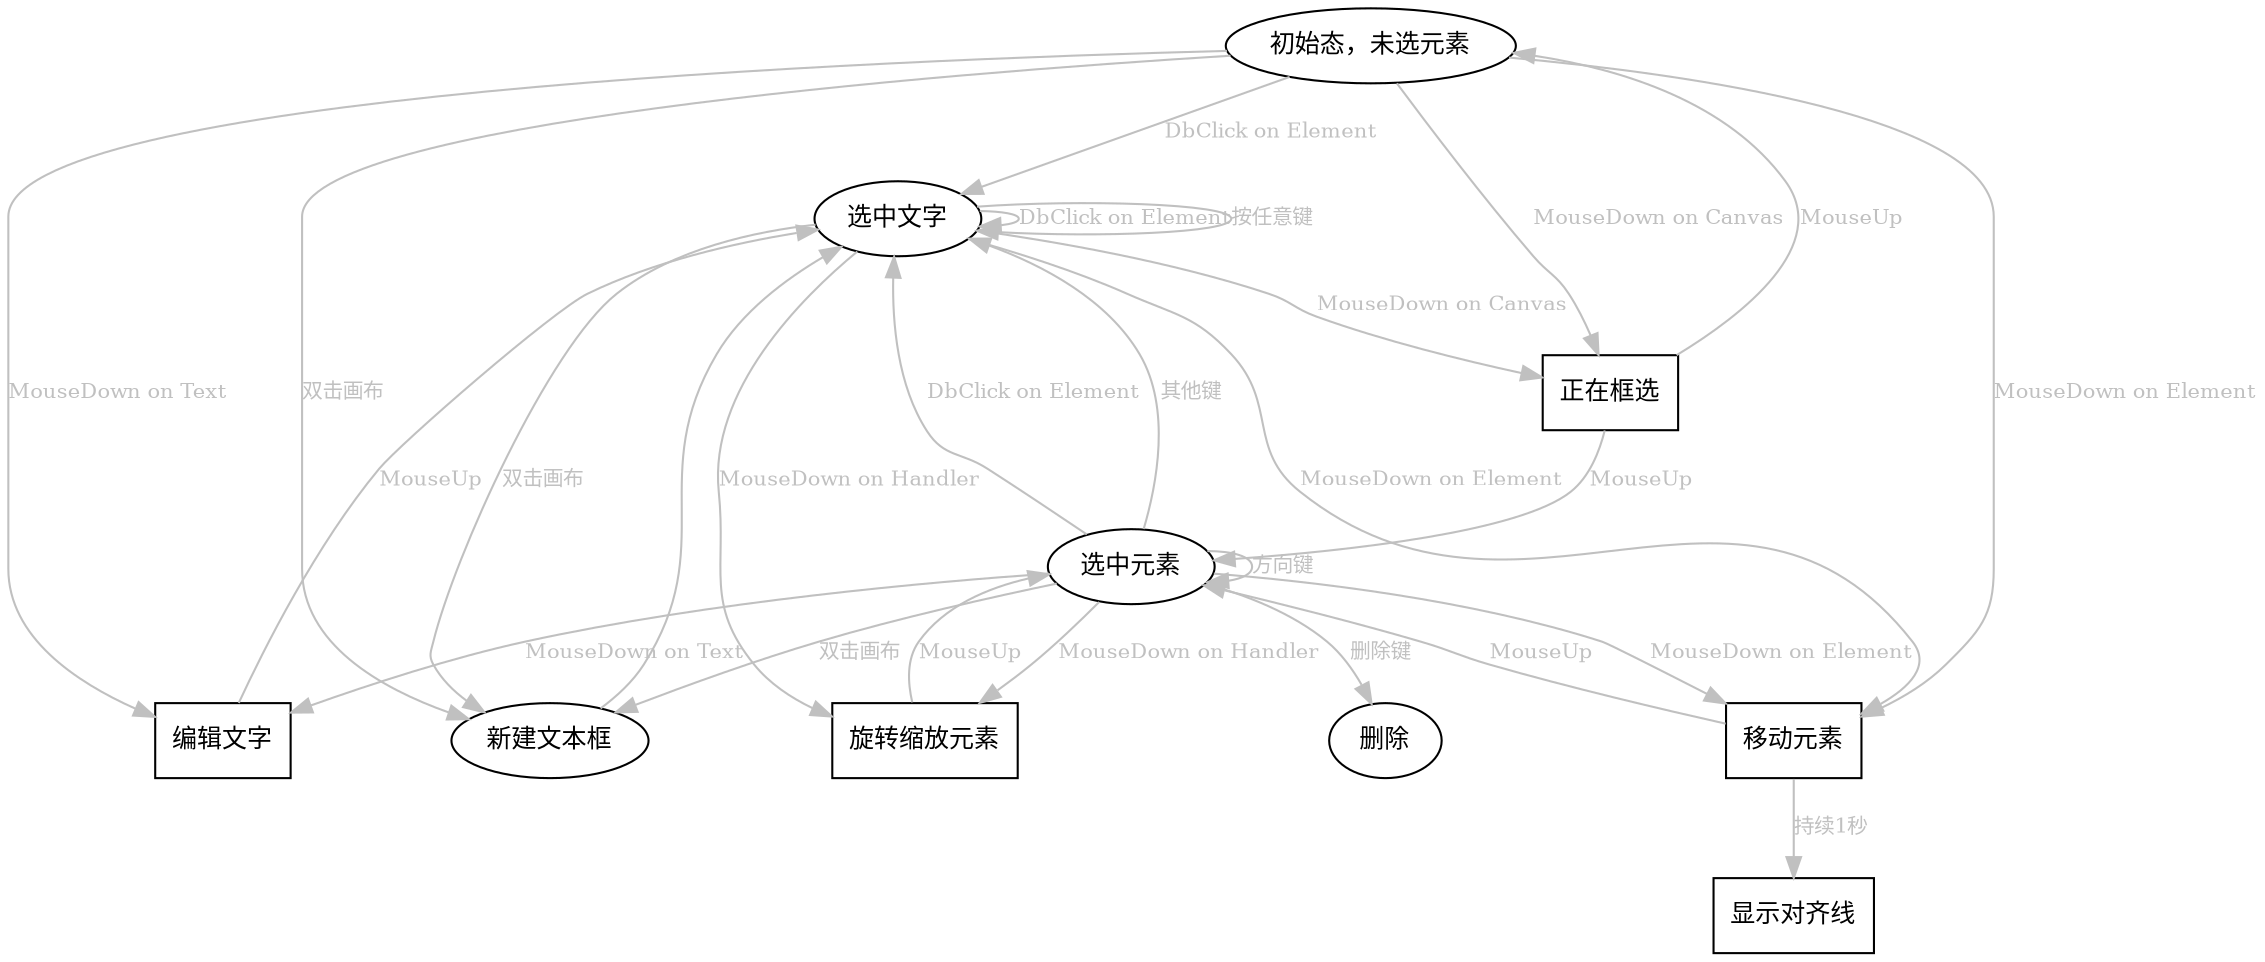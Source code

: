 digraph G {
	node [shape=ellipse fontsize=12]; 
	edge [fontsize=10, color=gray, fontcolor=gray]

	S0 [
	 label= "初始态，未选元素"
	]
	S1 [
	 label= "选中元素"
	]
	S_T [label = "选中文字"]
	N0 [label="新建文本框"]
	Del [label="删除"]
	node [shape=record]; 
	Selecting[
		label="正在框选"
	]
	E0 [label="编辑文字"]
	M1[label="移动元素"]
	O1 [label="旋转缩放元素"]
	Align [label="显示对齐线"]


	{S0,S1,S_T} -> M1 [label="MouseDown on Element"]
	M1->S1 [label="MouseUp"]
		
	{S0,S_T} -> Selecting [label="MouseDown on Canvas"]
	Selecting-> {S0,S1} [label="MouseUp"]
	{S0,S1} -> E0 [label="MouseDown on Text"]
	E0-> S_T [label="MouseUp"]

	{S1,S_T}->O1[label="MouseDown on Handler"]
	O1->S1 [label="MouseUp"]

	S0,S1,S_T->S_T[label="DbClick on Element"]
	S0,S1,S_T->N0[label="双击画布"]
	N0->S_T
	M1->Align [label="持续1秒"]
	//键盘事件
	S_T->S_T [label="按任意键"]
	S1->S1 [label="方向键"]
	S1->S_T [label="其他键"]
	S1->Del [label="删除键"]

}